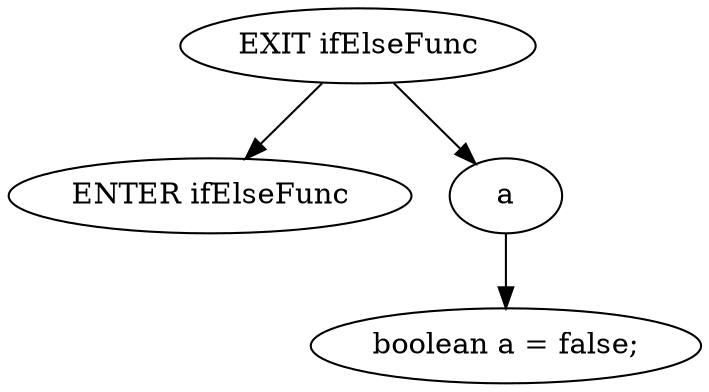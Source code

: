 digraph G {
  0 [ label="ENTER ifElseFunc" ];
  1 [ label="EXIT ifElseFunc" ];
  2 [ label="boolean a = false;" ];
  3 [ label="a" ];
  3 -> 2;
  1 -> 0;
  1 -> 3;
}
